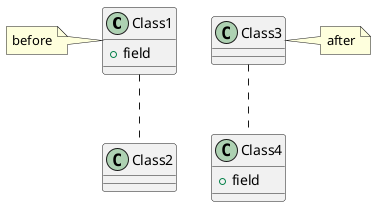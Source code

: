 @startuml

class Class1 {
+field
}
note left: before

class Class2 {
}

class Class3 {
}
note right: after

class Class4 {
+field
}

Class1 .. Class2
Class3 .. Class4

@enduml